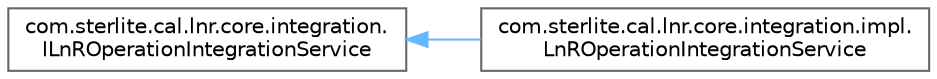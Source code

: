digraph "Graphical Class Hierarchy"
{
 // LATEX_PDF_SIZE
  bgcolor="transparent";
  edge [fontname=Helvetica,fontsize=10,labelfontname=Helvetica,labelfontsize=10];
  node [fontname=Helvetica,fontsize=10,shape=box,height=0.2,width=0.4];
  rankdir="LR";
  Node0 [id="Node000000",label="com.sterlite.cal.lnr.core.integration.\lILnROperationIntegrationService",height=0.2,width=0.4,color="grey40", fillcolor="white", style="filled",URL="$interfacecom_1_1sterlite_1_1cal_1_1lnr_1_1core_1_1integration_1_1_i_ln_r_operation_integration_service.html",tooltip=" "];
  Node0 -> Node1 [id="edge866_Node000000_Node000001",dir="back",color="steelblue1",style="solid",tooltip=" "];
  Node1 [id="Node000001",label="com.sterlite.cal.lnr.core.integration.impl.\lLnROperationIntegrationService",height=0.2,width=0.4,color="grey40", fillcolor="white", style="filled",URL="$classcom_1_1sterlite_1_1cal_1_1lnr_1_1core_1_1integration_1_1impl_1_1_ln_r_operation_integration_service.html",tooltip=" "];
}
